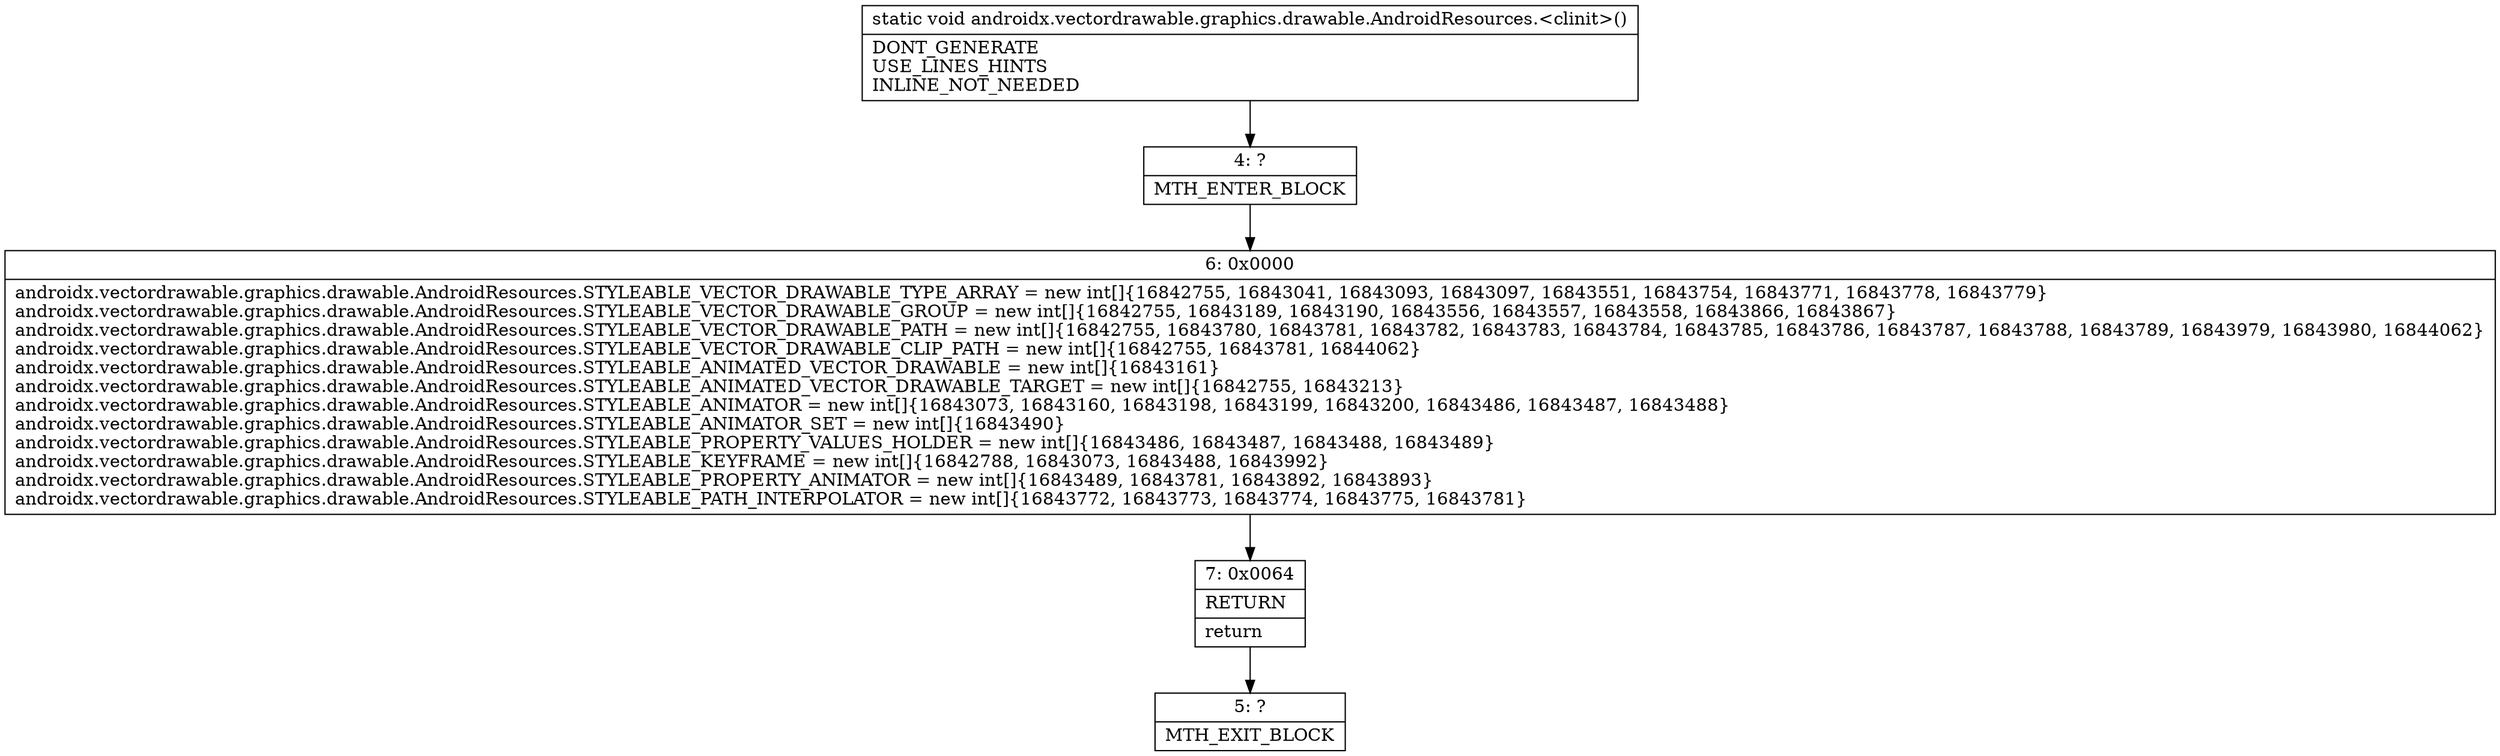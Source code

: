digraph "CFG forandroidx.vectordrawable.graphics.drawable.AndroidResources.\<clinit\>()V" {
Node_4 [shape=record,label="{4\:\ ?|MTH_ENTER_BLOCK\l}"];
Node_6 [shape=record,label="{6\:\ 0x0000|androidx.vectordrawable.graphics.drawable.AndroidResources.STYLEABLE_VECTOR_DRAWABLE_TYPE_ARRAY = new int[]\{16842755, 16843041, 16843093, 16843097, 16843551, 16843754, 16843771, 16843778, 16843779\}\landroidx.vectordrawable.graphics.drawable.AndroidResources.STYLEABLE_VECTOR_DRAWABLE_GROUP = new int[]\{16842755, 16843189, 16843190, 16843556, 16843557, 16843558, 16843866, 16843867\}\landroidx.vectordrawable.graphics.drawable.AndroidResources.STYLEABLE_VECTOR_DRAWABLE_PATH = new int[]\{16842755, 16843780, 16843781, 16843782, 16843783, 16843784, 16843785, 16843786, 16843787, 16843788, 16843789, 16843979, 16843980, 16844062\}\landroidx.vectordrawable.graphics.drawable.AndroidResources.STYLEABLE_VECTOR_DRAWABLE_CLIP_PATH = new int[]\{16842755, 16843781, 16844062\}\landroidx.vectordrawable.graphics.drawable.AndroidResources.STYLEABLE_ANIMATED_VECTOR_DRAWABLE = new int[]\{16843161\}\landroidx.vectordrawable.graphics.drawable.AndroidResources.STYLEABLE_ANIMATED_VECTOR_DRAWABLE_TARGET = new int[]\{16842755, 16843213\}\landroidx.vectordrawable.graphics.drawable.AndroidResources.STYLEABLE_ANIMATOR = new int[]\{16843073, 16843160, 16843198, 16843199, 16843200, 16843486, 16843487, 16843488\}\landroidx.vectordrawable.graphics.drawable.AndroidResources.STYLEABLE_ANIMATOR_SET = new int[]\{16843490\}\landroidx.vectordrawable.graphics.drawable.AndroidResources.STYLEABLE_PROPERTY_VALUES_HOLDER = new int[]\{16843486, 16843487, 16843488, 16843489\}\landroidx.vectordrawable.graphics.drawable.AndroidResources.STYLEABLE_KEYFRAME = new int[]\{16842788, 16843073, 16843488, 16843992\}\landroidx.vectordrawable.graphics.drawable.AndroidResources.STYLEABLE_PROPERTY_ANIMATOR = new int[]\{16843489, 16843781, 16843892, 16843893\}\landroidx.vectordrawable.graphics.drawable.AndroidResources.STYLEABLE_PATH_INTERPOLATOR = new int[]\{16843772, 16843773, 16843774, 16843775, 16843781\}\l}"];
Node_7 [shape=record,label="{7\:\ 0x0064|RETURN\l|return\l}"];
Node_5 [shape=record,label="{5\:\ ?|MTH_EXIT_BLOCK\l}"];
MethodNode[shape=record,label="{static void androidx.vectordrawable.graphics.drawable.AndroidResources.\<clinit\>()  | DONT_GENERATE\lUSE_LINES_HINTS\lINLINE_NOT_NEEDED\l}"];
MethodNode -> Node_4;Node_4 -> Node_6;
Node_6 -> Node_7;
Node_7 -> Node_5;
}

